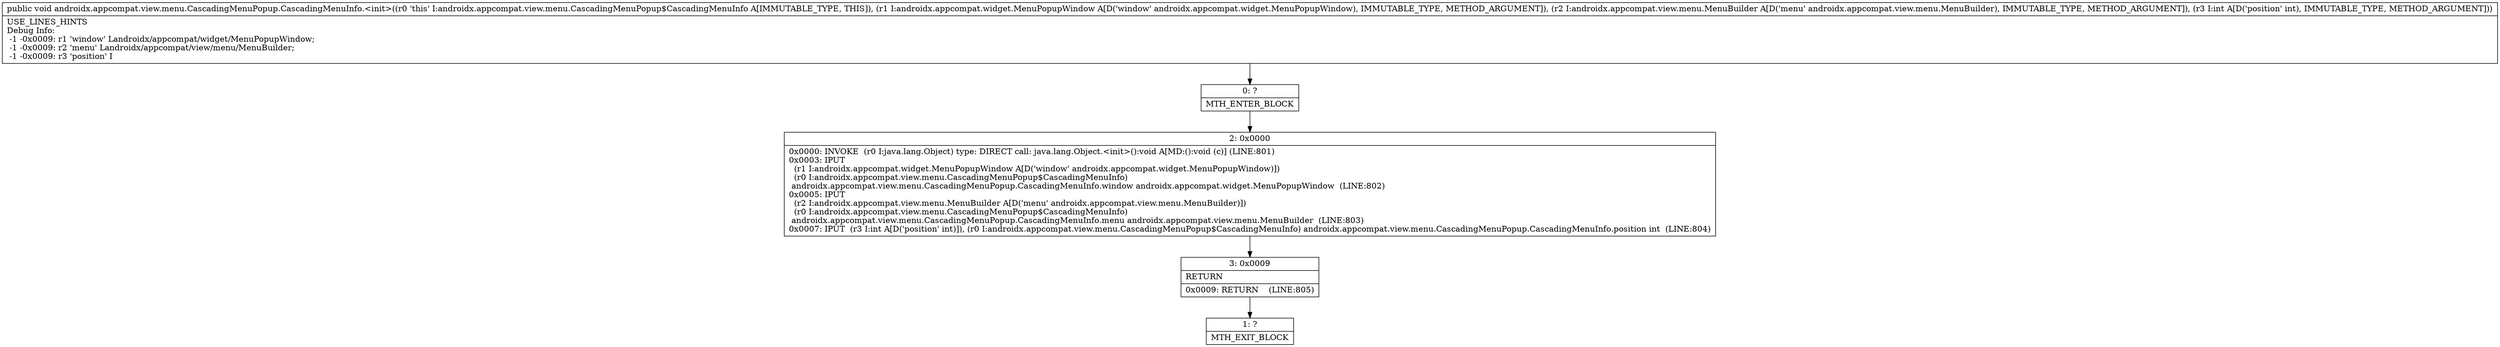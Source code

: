 digraph "CFG forandroidx.appcompat.view.menu.CascadingMenuPopup.CascadingMenuInfo.\<init\>(Landroidx\/appcompat\/widget\/MenuPopupWindow;Landroidx\/appcompat\/view\/menu\/MenuBuilder;I)V" {
Node_0 [shape=record,label="{0\:\ ?|MTH_ENTER_BLOCK\l}"];
Node_2 [shape=record,label="{2\:\ 0x0000|0x0000: INVOKE  (r0 I:java.lang.Object) type: DIRECT call: java.lang.Object.\<init\>():void A[MD:():void (c)] (LINE:801)\l0x0003: IPUT  \l  (r1 I:androidx.appcompat.widget.MenuPopupWindow A[D('window' androidx.appcompat.widget.MenuPopupWindow)])\l  (r0 I:androidx.appcompat.view.menu.CascadingMenuPopup$CascadingMenuInfo)\l androidx.appcompat.view.menu.CascadingMenuPopup.CascadingMenuInfo.window androidx.appcompat.widget.MenuPopupWindow  (LINE:802)\l0x0005: IPUT  \l  (r2 I:androidx.appcompat.view.menu.MenuBuilder A[D('menu' androidx.appcompat.view.menu.MenuBuilder)])\l  (r0 I:androidx.appcompat.view.menu.CascadingMenuPopup$CascadingMenuInfo)\l androidx.appcompat.view.menu.CascadingMenuPopup.CascadingMenuInfo.menu androidx.appcompat.view.menu.MenuBuilder  (LINE:803)\l0x0007: IPUT  (r3 I:int A[D('position' int)]), (r0 I:androidx.appcompat.view.menu.CascadingMenuPopup$CascadingMenuInfo) androidx.appcompat.view.menu.CascadingMenuPopup.CascadingMenuInfo.position int  (LINE:804)\l}"];
Node_3 [shape=record,label="{3\:\ 0x0009|RETURN\l|0x0009: RETURN    (LINE:805)\l}"];
Node_1 [shape=record,label="{1\:\ ?|MTH_EXIT_BLOCK\l}"];
MethodNode[shape=record,label="{public void androidx.appcompat.view.menu.CascadingMenuPopup.CascadingMenuInfo.\<init\>((r0 'this' I:androidx.appcompat.view.menu.CascadingMenuPopup$CascadingMenuInfo A[IMMUTABLE_TYPE, THIS]), (r1 I:androidx.appcompat.widget.MenuPopupWindow A[D('window' androidx.appcompat.widget.MenuPopupWindow), IMMUTABLE_TYPE, METHOD_ARGUMENT]), (r2 I:androidx.appcompat.view.menu.MenuBuilder A[D('menu' androidx.appcompat.view.menu.MenuBuilder), IMMUTABLE_TYPE, METHOD_ARGUMENT]), (r3 I:int A[D('position' int), IMMUTABLE_TYPE, METHOD_ARGUMENT]))  | USE_LINES_HINTS\lDebug Info:\l  \-1 \-0x0009: r1 'window' Landroidx\/appcompat\/widget\/MenuPopupWindow;\l  \-1 \-0x0009: r2 'menu' Landroidx\/appcompat\/view\/menu\/MenuBuilder;\l  \-1 \-0x0009: r3 'position' I\l}"];
MethodNode -> Node_0;Node_0 -> Node_2;
Node_2 -> Node_3;
Node_3 -> Node_1;
}

